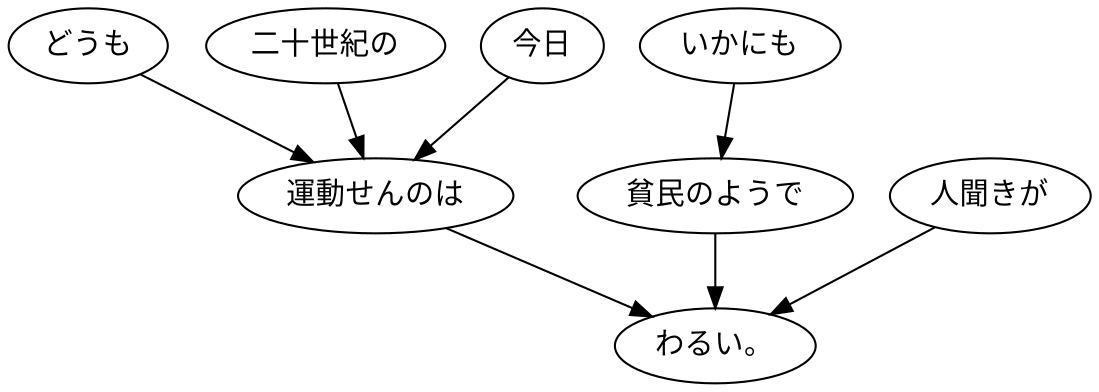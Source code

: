digraph graph3930 {
	node0 [label="どうも"];
	node1 [label="二十世紀の"];
	node2 [label="今日"];
	node3 [label="運動せんのは"];
	node4 [label="いかにも"];
	node5 [label="貧民のようで"];
	node6 [label="人聞きが"];
	node7 [label="わるい。"];
	node0 -> node3;
	node1 -> node3;
	node2 -> node3;
	node3 -> node7;
	node4 -> node5;
	node5 -> node7;
	node6 -> node7;
}
